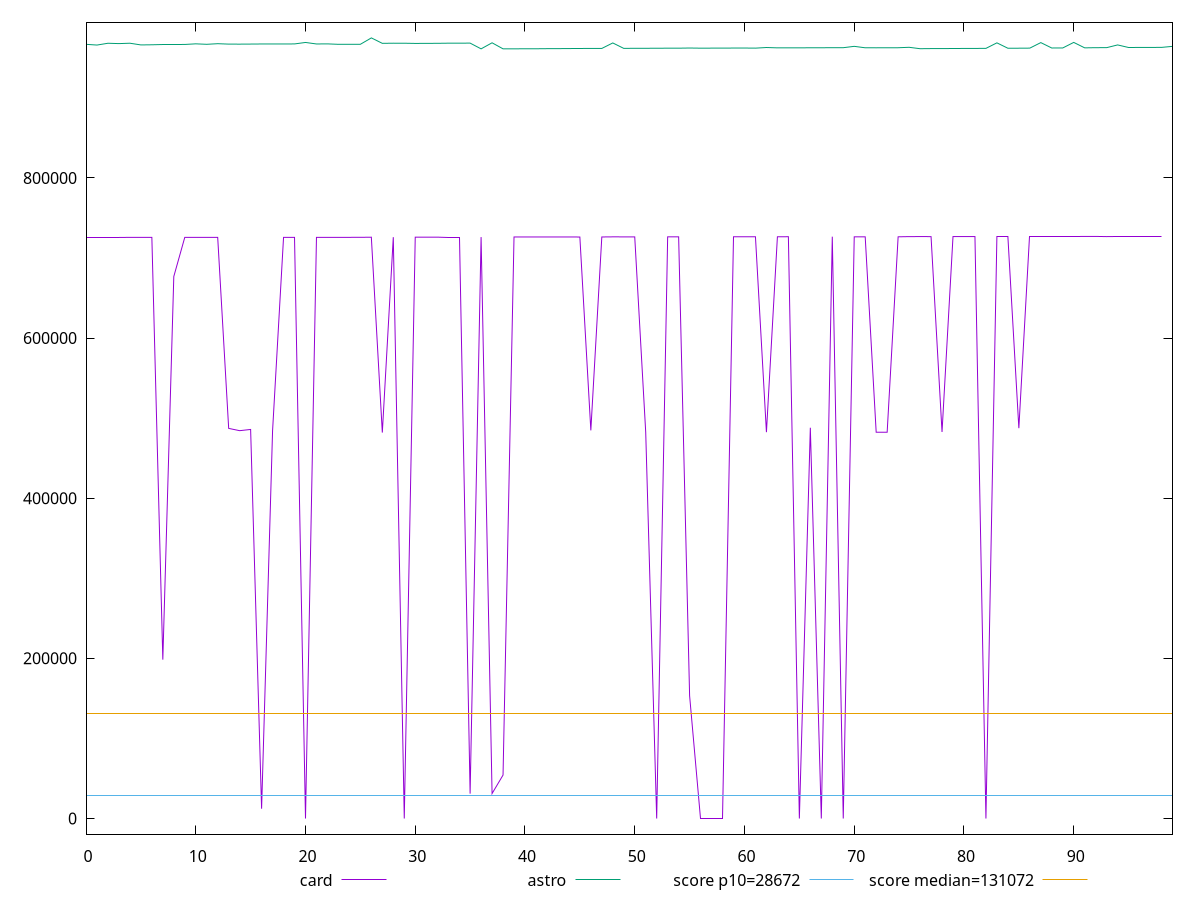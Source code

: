 reset

$card <<EOF
0 725608.4151388889
1 725619.2430555555
2 725614.4430555555
3 725611.07375
4 725751.8661111111
5 725760.5833333333
6 725780.7991666666
7 198430.75847222225
8 676899.8356944444
9 725718.8915277778
10 725721.5808333333
11 725747.8859722222
12 725763.3724999999
13 487202.96041666664
14 484343.0376388889
15 485865.9455555556
16 12264.032777777778
17 484238.2006944445
18 725699.4358333333
19 725735.8700694443
20 0
21 725744.2129166666
22 725727.7010763888
23 725774.9977777777
24 725781.7728472222
25 725799.1654861111
26 725952.1763888889
27 481946.995
28 725972.9801388888
29 0
30 726007.7652777778
31 726005.2825
32 726026.1783333333
33 726039.6555555556
34 726043.0248611111
35 31047.742083333334
36 726076.7179166666
37 31180.405138888887
38 54266.845138888886
39 726208.0823611111
40 726217.5502777777
41 726243.0740277778
42 726269.5019444444
43 726266.3205555555
44 726212.3263888889
45 726192.6956944444
46 484754.0929166667
47 726238.5980555555
48 726375.0973611111
49 726353.6731944444
50 726359.7011111111
51 482380.95694444445
52 0
53 726438.2313888889
54 726421.7486111111
55 153261.4351388889
56 0
57 0
58 0
59 726478.2454166666
60 726527.2147222222
61 726467.8391666666
62 482435.5443055556
63 726450.7443055555
64 726549.6129166667
65 0
66 488010.57666666666
67 0
68 726596.8511111111
69 0
70 726407.7641666667
71 726393.4841666666
72 482419.1641666667
73 482415.37916666665
74 726434.5941666666
75 726679.7851388889
76 726708.4530555556
77 726692.5823611111
78 482702.97958333336
79 726734.9926388889
80 726751.41125
81 726775.455
82 0
83 726792.2708333333
84 726805.8401388889
85 487494.7973611111
86 726844.7025
87 726849.2104166667
88 726852.9183333333
89 726895.9927777777
90 726894.4420833333
91 726887.3220833333
92 726930.4123611111
93 726691.3396527778
94 726838.1809722222
95 726973.5333333332
96 726973.5333333332
97 726763.7141666666
98 726764.0925
EOF

$astro <<EOF
0 966802.6770000001
1 965904.8740833334
2 968148.2195
3 967712.4870416668
4 968190.3693680557
5 966061.4728750001
6 966238.9432083335
7 966569.4513333334
8 966583.221
9 966648.4803333334
10 967421.1063333333
11 966832.0213333335
12 967593.5895555556
13 967077.0272222223
14 967040.3147777779
15 967133.3553819446
16 967247.0036666669
17 967253.4995
18 967283.0535555558
19 967304.6960166667
20 969142.4108416667
21 967260.5856555556
22 967363.3518944446
23 966810.7793361113
24 966821.2005611112
25 966849.2421944446
26 974823.4359722222
27 968041.9873333336
28 968212.5263055555
29 968190.4188055556
30 967942.1541111112
31 968007.7260972222
32 968070.1831111112
33 968241.14275
34 968246.346
35 968324.91025
36 961149.4562777778
37 968713.351875
38 961179.2430694447
39 961198.9275694446
40 961243.4292083333
41 961272.7524305558
42 961397.9859861112
43 961438.7797638889
44 961540.2903055558
45 961613.4362222223
46 961693.1348333334
47 961667.6148333334
48 968534.9483611111
49 961737.6373750002
50 961859.0689930556
51 961885.3430694445
52 961895.8986805556
53 962014.4470694446
54 961992.4780694447
55 962196.6412083335
56 962008.4224583335
57 962055.7733125002
58 962090.5782361113
59 962153.2897916667
60 962178.7374236111
61 962053.4077916667
62 962825.3578055556
63 962406.5199791668
64 962434.1820694444
65 962427.073875
66 962498.6792361112
67 962529.3409305556
68 962588.8112361112
69 962599.8088472222
70 964287.660888889
71 962488.7235833335
72 962466.4435833334
73 962509.0830444446
74 962545.5095333336
75 963099.101513889
76 961347.8762777778
77 961479.7552361111
78 961479.0838750001
79 961599.7837916667
80 961649.0190972222
81 961706.5243333332
82 961744.2233472223
83 968643.6574027778
84 961928.2135694445
85 961967.9288750001
86 962068.7968750002
87 968962.2471805557
88 962211.2434305557
89 962270.0689583333
90 969206.1172916668
91 962404.2131666668
92 962633.8042083335
93 962651.7573194447
94 966061.7358194446
95 962843.3919583334
96 962919.7080972221
97 962948.250875
98 962986.4824305556
99 964261.1261777779
EOF

set key outside below
set xrange [0:99]
set yrange [-19496.468719444445:994319.9046916667]
set trange [-19496.468719444445:994319.9046916667]
set terminal svg size 640, 520 enhanced background rgb 'white'
set output "reports/report_00027_2021-02-24T12-40-31.850Z/uses-long-cache-ttl/comparison/line/2_vs_3.svg"

plot $card title "card" with line, \
     $astro title "astro" with line, \
     28672 title "score p10=28672", \
     131072 title "score median=131072"

reset
